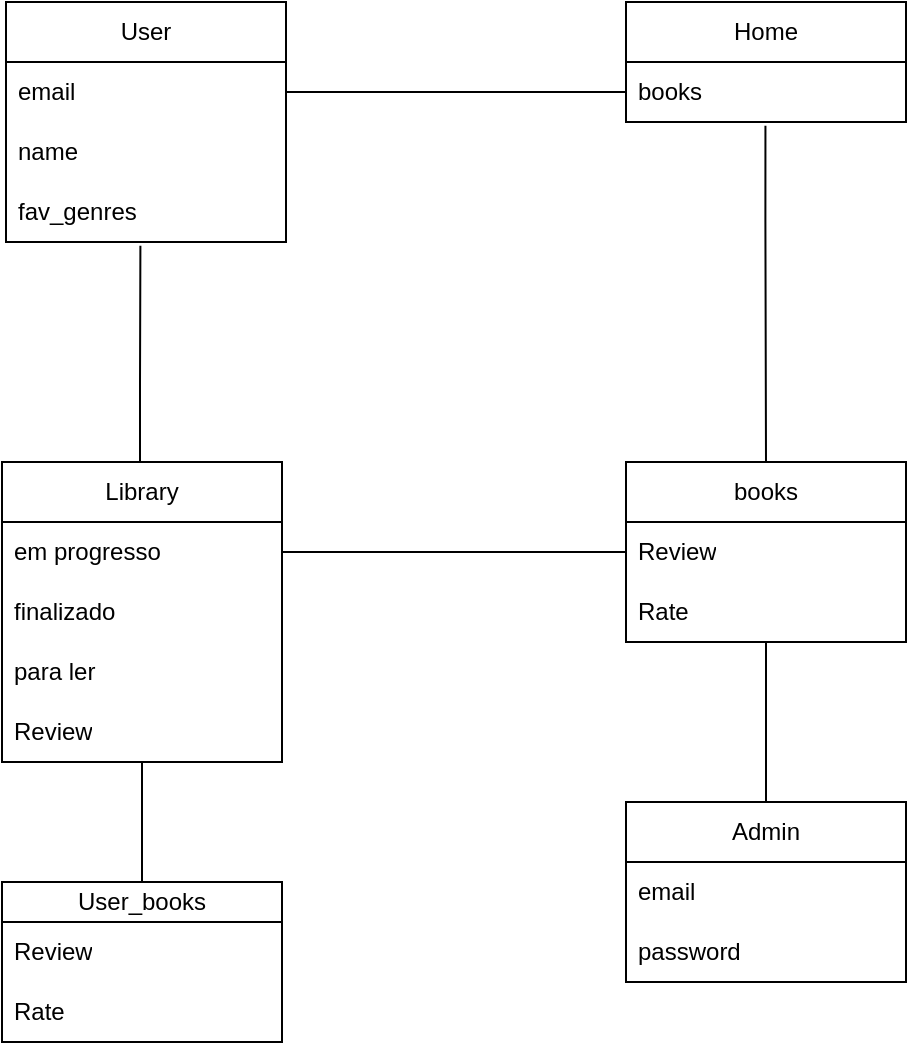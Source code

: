 <mxfile>
    <diagram name="Página-1" id="iqpz-XwS2cwLkzINu34y">
        <mxGraphModel dx="857" dy="604" grid="1" gridSize="10" guides="1" tooltips="1" connect="1" arrows="1" fold="1" page="1" pageScale="1" pageWidth="827" pageHeight="1169" math="0" shadow="0">
            <root>
                <mxCell id="0"/>
                <mxCell id="1" parent="0"/>
                <mxCell id="2CR60KWn5j-m16L5Rfq_-66" value="User" style="swimlane;fontStyle=0;childLayout=stackLayout;horizontal=1;startSize=30;horizontalStack=0;resizeParent=1;resizeParentMax=0;resizeLast=0;collapsible=1;marginBottom=0;whiteSpace=wrap;html=1;" parent="1" vertex="1">
                    <mxGeometry x="190" y="400" width="140" height="120" as="geometry">
                        <mxRectangle x="110" y="140" width="70" height="30" as="alternateBounds"/>
                    </mxGeometry>
                </mxCell>
                <mxCell id="2CR60KWn5j-m16L5Rfq_-67" value="email" style="text;strokeColor=none;fillColor=none;align=left;verticalAlign=middle;spacingLeft=4;spacingRight=4;overflow=hidden;points=[[0,0.5],[1,0.5]];portConstraint=eastwest;rotatable=0;whiteSpace=wrap;html=1;" parent="2CR60KWn5j-m16L5Rfq_-66" vertex="1">
                    <mxGeometry y="30" width="140" height="30" as="geometry"/>
                </mxCell>
                <mxCell id="2CR60KWn5j-m16L5Rfq_-89" value="name" style="text;strokeColor=none;fillColor=none;align=left;verticalAlign=middle;spacingLeft=4;spacingRight=4;overflow=hidden;points=[[0,0.5],[1,0.5]];portConstraint=eastwest;rotatable=0;whiteSpace=wrap;html=1;" parent="2CR60KWn5j-m16L5Rfq_-66" vertex="1">
                    <mxGeometry y="60" width="140" height="30" as="geometry"/>
                </mxCell>
                <mxCell id="2CR60KWn5j-m16L5Rfq_-68" value="fav_genres" style="text;strokeColor=none;fillColor=none;align=left;verticalAlign=middle;spacingLeft=4;spacingRight=4;overflow=hidden;points=[[0,0.5],[1,0.5]];portConstraint=eastwest;rotatable=0;whiteSpace=wrap;html=1;" parent="2CR60KWn5j-m16L5Rfq_-66" vertex="1">
                    <mxGeometry y="90" width="140" height="30" as="geometry"/>
                </mxCell>
                <mxCell id="2CR60KWn5j-m16L5Rfq_-69" value="Home" style="swimlane;fontStyle=0;childLayout=stackLayout;horizontal=1;startSize=30;horizontalStack=0;resizeParent=1;resizeParentMax=0;resizeLast=0;collapsible=1;marginBottom=0;whiteSpace=wrap;html=1;" parent="1" vertex="1">
                    <mxGeometry x="500" y="400" width="140" height="60" as="geometry">
                        <mxRectangle x="110" y="140" width="70" height="30" as="alternateBounds"/>
                    </mxGeometry>
                </mxCell>
                <mxCell id="2CR60KWn5j-m16L5Rfq_-70" value="books" style="text;strokeColor=none;fillColor=none;align=left;verticalAlign=middle;spacingLeft=4;spacingRight=4;overflow=hidden;points=[[0,0.5],[1,0.5]];portConstraint=eastwest;rotatable=0;whiteSpace=wrap;html=1;" parent="2CR60KWn5j-m16L5Rfq_-69" vertex="1">
                    <mxGeometry y="30" width="140" height="30" as="geometry"/>
                </mxCell>
                <mxCell id="2CR60KWn5j-m16L5Rfq_-108" value="books" style="swimlane;fontStyle=0;childLayout=stackLayout;horizontal=1;startSize=30;horizontalStack=0;resizeParent=1;resizeParentMax=0;resizeLast=0;collapsible=1;marginBottom=0;whiteSpace=wrap;html=1;" parent="1" vertex="1">
                    <mxGeometry x="500" y="630" width="140" height="90" as="geometry">
                        <mxRectangle x="110" y="140" width="70" height="30" as="alternateBounds"/>
                    </mxGeometry>
                </mxCell>
                <mxCell id="2CR60KWn5j-m16L5Rfq_-109" value="Review" style="text;strokeColor=none;fillColor=none;align=left;verticalAlign=middle;spacingLeft=4;spacingRight=4;overflow=hidden;points=[[0,0.5],[1,0.5]];portConstraint=eastwest;rotatable=0;whiteSpace=wrap;html=1;" parent="2CR60KWn5j-m16L5Rfq_-108" vertex="1">
                    <mxGeometry y="30" width="140" height="30" as="geometry"/>
                </mxCell>
                <mxCell id="2CR60KWn5j-m16L5Rfq_-110" value="Rate" style="text;strokeColor=none;fillColor=none;align=left;verticalAlign=middle;spacingLeft=4;spacingRight=4;overflow=hidden;points=[[0,0.5],[1,0.5]];portConstraint=eastwest;rotatable=0;whiteSpace=wrap;html=1;" parent="2CR60KWn5j-m16L5Rfq_-108" vertex="1">
                    <mxGeometry y="60" width="140" height="30" as="geometry"/>
                </mxCell>
                <mxCell id="FdhcUs8dM5f4qQgFIqGE-2" value="Library" style="swimlane;fontStyle=0;childLayout=stackLayout;horizontal=1;startSize=30;horizontalStack=0;resizeParent=1;resizeParentMax=0;resizeLast=0;collapsible=1;marginBottom=0;whiteSpace=wrap;html=1;" parent="1" vertex="1">
                    <mxGeometry x="188" y="630" width="140" height="150" as="geometry">
                        <mxRectangle x="110" y="140" width="70" height="30" as="alternateBounds"/>
                    </mxGeometry>
                </mxCell>
                <mxCell id="FdhcUs8dM5f4qQgFIqGE-3" value="em progresso" style="text;strokeColor=none;fillColor=none;align=left;verticalAlign=middle;spacingLeft=4;spacingRight=4;overflow=hidden;points=[[0,0.5],[1,0.5]];portConstraint=eastwest;rotatable=0;whiteSpace=wrap;html=1;" parent="FdhcUs8dM5f4qQgFIqGE-2" vertex="1">
                    <mxGeometry y="30" width="140" height="30" as="geometry"/>
                </mxCell>
                <mxCell id="FdhcUs8dM5f4qQgFIqGE-4" value="finalizado" style="text;strokeColor=none;fillColor=none;align=left;verticalAlign=middle;spacingLeft=4;spacingRight=4;overflow=hidden;points=[[0,0.5],[1,0.5]];portConstraint=eastwest;rotatable=0;whiteSpace=wrap;html=1;" parent="FdhcUs8dM5f4qQgFIqGE-2" vertex="1">
                    <mxGeometry y="60" width="140" height="30" as="geometry"/>
                </mxCell>
                <mxCell id="FdhcUs8dM5f4qQgFIqGE-5" value="para ler" style="text;strokeColor=none;fillColor=none;align=left;verticalAlign=middle;spacingLeft=4;spacingRight=4;overflow=hidden;points=[[0,0.5],[1,0.5]];portConstraint=eastwest;rotatable=0;whiteSpace=wrap;html=1;" parent="FdhcUs8dM5f4qQgFIqGE-2" vertex="1">
                    <mxGeometry y="90" width="140" height="30" as="geometry"/>
                </mxCell>
                <mxCell id="9" value="Review" style="text;strokeColor=none;fillColor=none;align=left;verticalAlign=middle;spacingLeft=4;spacingRight=4;overflow=hidden;points=[[0,0.5],[1,0.5]];portConstraint=eastwest;rotatable=0;whiteSpace=wrap;html=1;" vertex="1" parent="FdhcUs8dM5f4qQgFIqGE-2">
                    <mxGeometry y="120" width="140" height="30" as="geometry"/>
                </mxCell>
                <mxCell id="2" style="edgeStyle=none;html=1;exitX=0.5;exitY=0;exitDx=0;exitDy=0;endArrow=none;endFill=0;fontStyle=1" parent="1" source="FdhcUs8dM5f4qQgFIqGE-7" target="2CR60KWn5j-m16L5Rfq_-110" edge="1">
                    <mxGeometry relative="1" as="geometry"/>
                </mxCell>
                <mxCell id="FdhcUs8dM5f4qQgFIqGE-7" value="Admin" style="swimlane;fontStyle=0;childLayout=stackLayout;horizontal=1;startSize=30;horizontalStack=0;resizeParent=1;resizeParentMax=0;resizeLast=0;collapsible=1;marginBottom=0;whiteSpace=wrap;html=1;" parent="1" vertex="1">
                    <mxGeometry x="500" y="800" width="140" height="90" as="geometry">
                        <mxRectangle x="110" y="140" width="70" height="30" as="alternateBounds"/>
                    </mxGeometry>
                </mxCell>
                <mxCell id="FdhcUs8dM5f4qQgFIqGE-10" value="email" style="text;strokeColor=none;fillColor=none;align=left;verticalAlign=middle;spacingLeft=4;spacingRight=4;overflow=hidden;points=[[0,0.5],[1,0.5]];portConstraint=eastwest;rotatable=0;whiteSpace=wrap;html=1;" parent="FdhcUs8dM5f4qQgFIqGE-7" vertex="1">
                    <mxGeometry y="30" width="140" height="30" as="geometry"/>
                </mxCell>
                <mxCell id="FdhcUs8dM5f4qQgFIqGE-11" value="password" style="text;strokeColor=none;fillColor=none;align=left;verticalAlign=middle;spacingLeft=4;spacingRight=4;overflow=hidden;points=[[0,0.5],[1,0.5]];portConstraint=eastwest;rotatable=0;whiteSpace=wrap;html=1;" parent="FdhcUs8dM5f4qQgFIqGE-7" vertex="1">
                    <mxGeometry y="60" width="140" height="30" as="geometry"/>
                </mxCell>
                <mxCell id="FdhcUs8dM5f4qQgFIqGE-12" style="edgeStyle=orthogonalEdgeStyle;rounded=0;orthogonalLoop=1;jettySize=auto;html=1;entryX=0;entryY=0.5;entryDx=0;entryDy=0;endArrow=none;endFill=0;" parent="1" source="2CR60KWn5j-m16L5Rfq_-67" target="2CR60KWn5j-m16L5Rfq_-70" edge="1">
                    <mxGeometry relative="1" as="geometry"/>
                </mxCell>
                <mxCell id="FdhcUs8dM5f4qQgFIqGE-13" style="edgeStyle=orthogonalEdgeStyle;rounded=0;orthogonalLoop=1;jettySize=auto;html=1;entryX=0.5;entryY=0;entryDx=0;entryDy=0;exitX=0.498;exitY=1.064;exitDx=0;exitDy=0;exitPerimeter=0;endArrow=none;endFill=0;" parent="1" source="2CR60KWn5j-m16L5Rfq_-70" target="2CR60KWn5j-m16L5Rfq_-108" edge="1">
                    <mxGeometry relative="1" as="geometry">
                        <Array as="points">
                            <mxPoint x="570" y="510"/>
                            <mxPoint x="570" y="510"/>
                        </Array>
                    </mxGeometry>
                </mxCell>
                <mxCell id="FdhcUs8dM5f4qQgFIqGE-14" style="edgeStyle=orthogonalEdgeStyle;rounded=0;orthogonalLoop=1;jettySize=auto;html=1;entryX=1;entryY=0.5;entryDx=0;entryDy=0;endArrow=none;endFill=0;" parent="1" source="2CR60KWn5j-m16L5Rfq_-109" target="FdhcUs8dM5f4qQgFIqGE-3" edge="1">
                    <mxGeometry relative="1" as="geometry"/>
                </mxCell>
                <mxCell id="FdhcUs8dM5f4qQgFIqGE-15" style="edgeStyle=orthogonalEdgeStyle;rounded=0;orthogonalLoop=1;jettySize=auto;html=1;entryX=0.48;entryY=1.064;entryDx=0;entryDy=0;entryPerimeter=0;endArrow=none;endFill=0;" parent="1" source="FdhcUs8dM5f4qQgFIqGE-2" target="2CR60KWn5j-m16L5Rfq_-68" edge="1">
                    <mxGeometry relative="1" as="geometry">
                        <Array as="points">
                            <mxPoint x="257" y="590"/>
                            <mxPoint x="257" y="590"/>
                        </Array>
                    </mxGeometry>
                </mxCell>
                <mxCell id="10" value="User_books" style="swimlane;fontStyle=0;childLayout=stackLayout;horizontal=1;startSize=20;horizontalStack=0;resizeParent=1;resizeParentMax=0;resizeLast=0;collapsible=1;marginBottom=0;whiteSpace=wrap;html=1;" vertex="1" parent="1">
                    <mxGeometry x="188" y="840" width="140" height="80" as="geometry">
                        <mxRectangle x="110" y="140" width="70" height="30" as="alternateBounds"/>
                    </mxGeometry>
                </mxCell>
                <mxCell id="11" value="Review" style="text;strokeColor=none;fillColor=none;align=left;verticalAlign=middle;spacingLeft=4;spacingRight=4;overflow=hidden;points=[[0,0.5],[1,0.5]];portConstraint=eastwest;rotatable=0;whiteSpace=wrap;html=1;" vertex="1" parent="10">
                    <mxGeometry y="20" width="140" height="30" as="geometry"/>
                </mxCell>
                <mxCell id="12" value="Rate" style="text;strokeColor=none;fillColor=none;align=left;verticalAlign=middle;spacingLeft=4;spacingRight=4;overflow=hidden;points=[[0,0.5],[1,0.5]];portConstraint=eastwest;rotatable=0;whiteSpace=wrap;html=1;" vertex="1" parent="10">
                    <mxGeometry y="50" width="140" height="30" as="geometry"/>
                </mxCell>
                <mxCell id="13" style="edgeStyle=none;html=1;endArrow=none;endFill=0;" edge="1" parent="1" source="9" target="10">
                    <mxGeometry relative="1" as="geometry"/>
                </mxCell>
            </root>
        </mxGraphModel>
    </diagram>
</mxfile>
